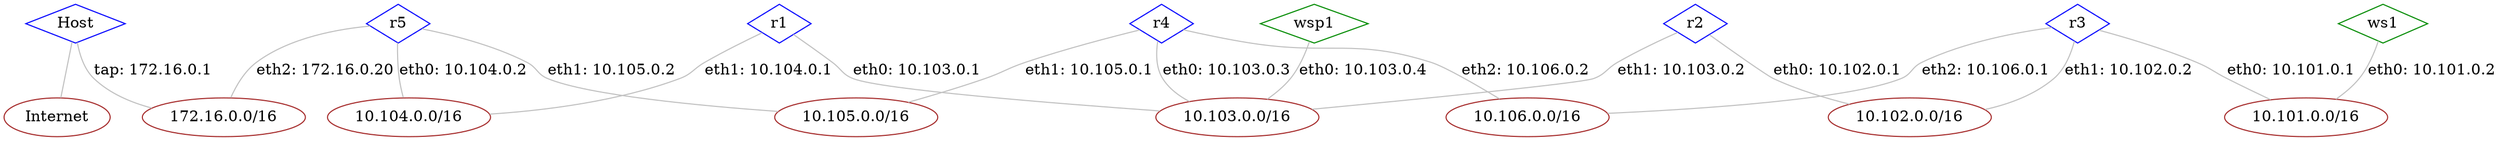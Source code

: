graph G {
edge [len=1.5];
node [shape=diamond, color="green4"];
Host [color="blue"];
r1 [color="blue"];
r2 [color="blue"];
r3 [color="blue"];
r4 [color="blue"];
r5 [color="blue"];
ws1;
wsp1;
node [shape=ellipse, color="brown"];
lan6 [label="10.106.0.0/16"];
lan5 [label="10.105.0.0/16"];
lan3 [label="10.103.0.0/16"];
tap [label="172.16.0.0/16"];
lan5 [label="10.105.0.0/16"];
lan4 [label="10.104.0.0/16"];
lan3 [label="10.103.0.0/16"];
lan4 [label="10.104.0.0/16"];
lan3 [label="10.103.0.0/16"];
lan3 [label="10.103.0.0/16"];
lan2 [label="10.102.0.0/16"];
lan6 [label="10.106.0.0/16"];
lan2 [label="10.102.0.0/16"];
lan1 [label="10.101.0.0/16"];
lan1 [label="10.101.0.0/16"];
Internet [label="Internet"];
tap [label="172.16.0.0/16"];
Host -- Internet [color="gray"];
Host -- tap [label="tap: 172.16.0.1", color="gray"];
r1 -- lan4 [label="eth1: 10.104.0.1", color="gray"];
r1 -- lan3 [label="eth0: 10.103.0.1", color="gray"];
r2 -- lan3 [label="eth1: 10.103.0.2", color="gray"];
r2 -- lan2 [label="eth0: 10.102.0.1", color="gray"];
r3 -- lan6 [label="eth2: 10.106.0.1", color="gray"];
r3 -- lan2 [label="eth1: 10.102.0.2", color="gray"];
r3 -- lan1 [label="eth0: 10.101.0.1", color="gray"];
r4 -- lan6 [label="eth2: 10.106.0.2", color="gray"];
r4 -- lan5 [label="eth1: 10.105.0.1", color="gray"];
r4 -- lan3 [label="eth0: 10.103.0.3", color="gray"];
r5 -- tap [label="eth2: 172.16.0.20", color="gray"];
r5 -- lan5 [label="eth1: 10.105.0.2", color="gray"];
r5 -- lan4 [label="eth0: 10.104.0.2", color="gray"];
ws1 -- lan1 [label="eth0: 10.101.0.2", color="gray"];
wsp1 -- lan3 [label="eth0: 10.103.0.4", color="gray"];
}
